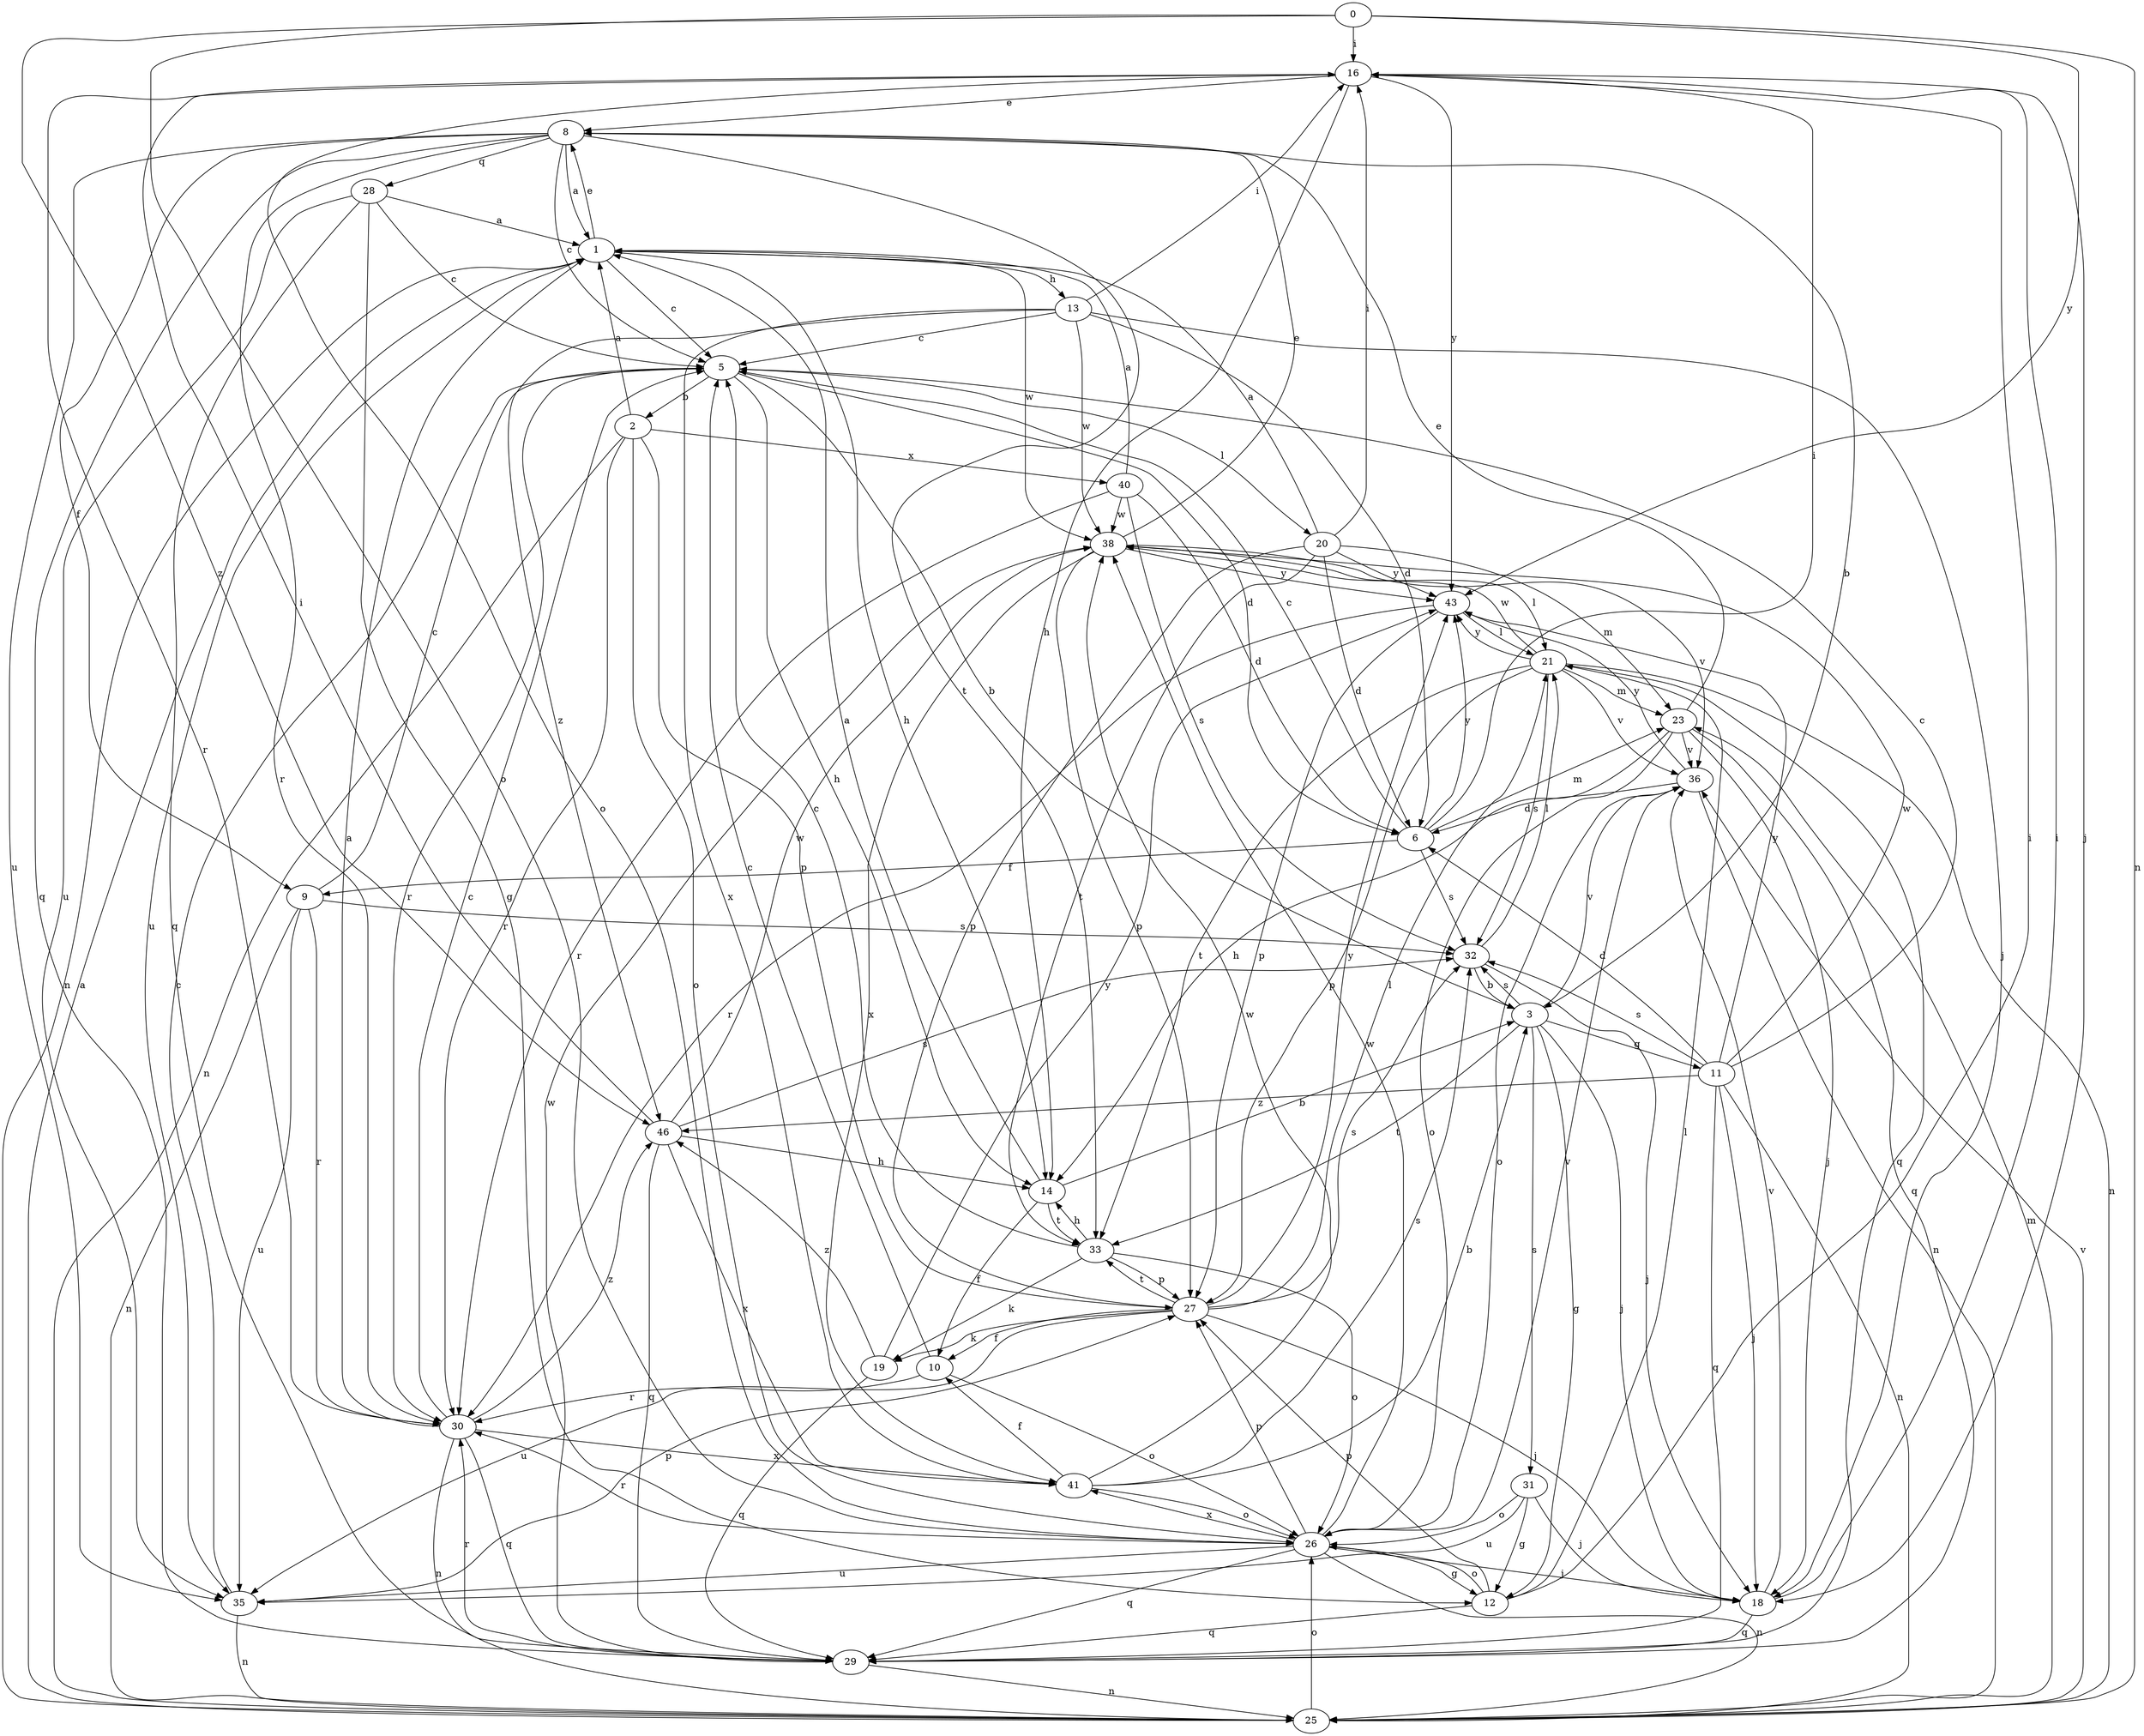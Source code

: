 strict digraph  {
0;
1;
2;
3;
5;
6;
8;
9;
10;
11;
12;
13;
14;
16;
18;
19;
20;
21;
23;
25;
26;
27;
28;
29;
30;
31;
32;
33;
35;
36;
38;
40;
41;
43;
46;
0 -> 16  [label=i];
0 -> 25  [label=n];
0 -> 26  [label=o];
0 -> 43  [label=y];
0 -> 46  [label=z];
1 -> 5  [label=c];
1 -> 8  [label=e];
1 -> 13  [label=h];
1 -> 14  [label=h];
1 -> 25  [label=n];
1 -> 35  [label=u];
1 -> 38  [label=w];
2 -> 1  [label=a];
2 -> 25  [label=n];
2 -> 26  [label=o];
2 -> 27  [label=p];
2 -> 30  [label=r];
2 -> 40  [label=x];
3 -> 11  [label=g];
3 -> 12  [label=g];
3 -> 18  [label=j];
3 -> 31  [label=s];
3 -> 32  [label=s];
3 -> 33  [label=t];
3 -> 36  [label=v];
5 -> 2  [label=b];
5 -> 3  [label=b];
5 -> 6  [label=d];
5 -> 14  [label=h];
5 -> 20  [label=l];
5 -> 30  [label=r];
6 -> 5  [label=c];
6 -> 9  [label=f];
6 -> 16  [label=i];
6 -> 23  [label=m];
6 -> 32  [label=s];
6 -> 43  [label=y];
8 -> 1  [label=a];
8 -> 3  [label=b];
8 -> 5  [label=c];
8 -> 9  [label=f];
8 -> 28  [label=q];
8 -> 29  [label=q];
8 -> 30  [label=r];
8 -> 33  [label=t];
8 -> 35  [label=u];
9 -> 5  [label=c];
9 -> 25  [label=n];
9 -> 30  [label=r];
9 -> 32  [label=s];
9 -> 35  [label=u];
10 -> 5  [label=c];
10 -> 26  [label=o];
10 -> 30  [label=r];
11 -> 5  [label=c];
11 -> 6  [label=d];
11 -> 18  [label=j];
11 -> 25  [label=n];
11 -> 29  [label=q];
11 -> 32  [label=s];
11 -> 38  [label=w];
11 -> 43  [label=y];
11 -> 46  [label=z];
12 -> 16  [label=i];
12 -> 21  [label=l];
12 -> 26  [label=o];
12 -> 27  [label=p];
12 -> 29  [label=q];
13 -> 5  [label=c];
13 -> 6  [label=d];
13 -> 16  [label=i];
13 -> 18  [label=j];
13 -> 38  [label=w];
13 -> 41  [label=x];
13 -> 46  [label=z];
14 -> 1  [label=a];
14 -> 3  [label=b];
14 -> 10  [label=f];
14 -> 33  [label=t];
16 -> 8  [label=e];
16 -> 14  [label=h];
16 -> 18  [label=j];
16 -> 26  [label=o];
16 -> 30  [label=r];
16 -> 43  [label=y];
18 -> 16  [label=i];
18 -> 29  [label=q];
18 -> 36  [label=v];
19 -> 29  [label=q];
19 -> 43  [label=y];
19 -> 46  [label=z];
20 -> 1  [label=a];
20 -> 6  [label=d];
20 -> 16  [label=i];
20 -> 23  [label=m];
20 -> 27  [label=p];
20 -> 33  [label=t];
20 -> 43  [label=y];
21 -> 23  [label=m];
21 -> 25  [label=n];
21 -> 27  [label=p];
21 -> 29  [label=q];
21 -> 32  [label=s];
21 -> 33  [label=t];
21 -> 36  [label=v];
21 -> 38  [label=w];
21 -> 43  [label=y];
23 -> 8  [label=e];
23 -> 14  [label=h];
23 -> 18  [label=j];
23 -> 26  [label=o];
23 -> 29  [label=q];
23 -> 36  [label=v];
25 -> 1  [label=a];
25 -> 23  [label=m];
25 -> 26  [label=o];
25 -> 36  [label=v];
26 -> 12  [label=g];
26 -> 18  [label=j];
26 -> 25  [label=n];
26 -> 27  [label=p];
26 -> 29  [label=q];
26 -> 30  [label=r];
26 -> 35  [label=u];
26 -> 36  [label=v];
26 -> 38  [label=w];
26 -> 41  [label=x];
27 -> 10  [label=f];
27 -> 18  [label=j];
27 -> 19  [label=k];
27 -> 21  [label=l];
27 -> 32  [label=s];
27 -> 33  [label=t];
27 -> 35  [label=u];
27 -> 43  [label=y];
28 -> 1  [label=a];
28 -> 5  [label=c];
28 -> 12  [label=g];
28 -> 29  [label=q];
28 -> 35  [label=u];
29 -> 25  [label=n];
29 -> 30  [label=r];
29 -> 38  [label=w];
30 -> 1  [label=a];
30 -> 5  [label=c];
30 -> 25  [label=n];
30 -> 29  [label=q];
30 -> 41  [label=x];
30 -> 46  [label=z];
31 -> 12  [label=g];
31 -> 18  [label=j];
31 -> 26  [label=o];
31 -> 35  [label=u];
32 -> 3  [label=b];
32 -> 18  [label=j];
32 -> 21  [label=l];
33 -> 5  [label=c];
33 -> 14  [label=h];
33 -> 19  [label=k];
33 -> 26  [label=o];
33 -> 27  [label=p];
35 -> 5  [label=c];
35 -> 25  [label=n];
35 -> 27  [label=p];
36 -> 6  [label=d];
36 -> 25  [label=n];
36 -> 26  [label=o];
36 -> 43  [label=y];
38 -> 8  [label=e];
38 -> 21  [label=l];
38 -> 27  [label=p];
38 -> 36  [label=v];
38 -> 41  [label=x];
38 -> 43  [label=y];
40 -> 1  [label=a];
40 -> 6  [label=d];
40 -> 30  [label=r];
40 -> 32  [label=s];
40 -> 38  [label=w];
41 -> 3  [label=b];
41 -> 10  [label=f];
41 -> 26  [label=o];
41 -> 32  [label=s];
41 -> 38  [label=w];
43 -> 21  [label=l];
43 -> 27  [label=p];
43 -> 30  [label=r];
46 -> 14  [label=h];
46 -> 16  [label=i];
46 -> 29  [label=q];
46 -> 32  [label=s];
46 -> 38  [label=w];
46 -> 41  [label=x];
}
